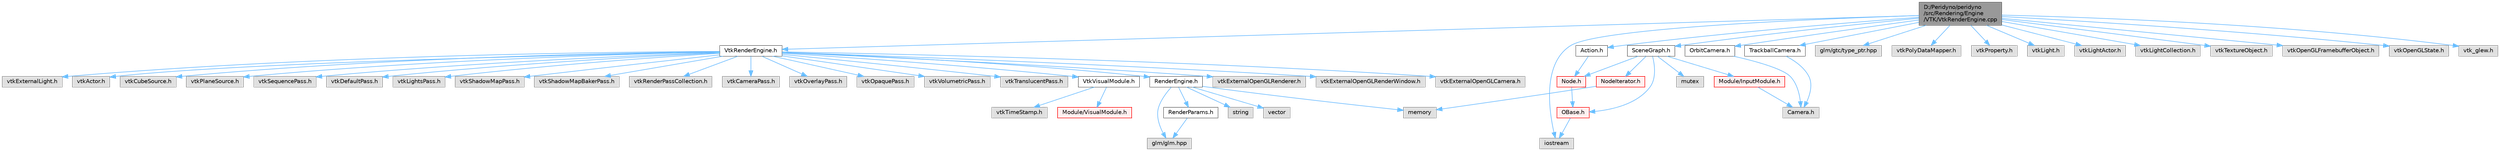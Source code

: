 digraph "D:/Peridyno/peridyno/src/Rendering/Engine/VTK/VtkRenderEngine.cpp"
{
 // LATEX_PDF_SIZE
  bgcolor="transparent";
  edge [fontname=Helvetica,fontsize=10,labelfontname=Helvetica,labelfontsize=10];
  node [fontname=Helvetica,fontsize=10,shape=box,height=0.2,width=0.4];
  Node1 [id="Node000001",label="D:/Peridyno/peridyno\l/src/Rendering/Engine\l/VTK/VtkRenderEngine.cpp",height=0.2,width=0.4,color="gray40", fillcolor="grey60", style="filled", fontcolor="black",tooltip=" "];
  Node1 -> Node2 [id="edge1_Node000001_Node000002",color="steelblue1",style="solid",tooltip=" "];
  Node2 [id="Node000002",label="VtkRenderEngine.h",height=0.2,width=0.4,color="grey40", fillcolor="white", style="filled",URL="$_vtk_render_engine_8h.html",tooltip=" "];
  Node2 -> Node3 [id="edge2_Node000002_Node000003",color="steelblue1",style="solid",tooltip=" "];
  Node3 [id="Node000003",label="RenderEngine.h",height=0.2,width=0.4,color="grey40", fillcolor="white", style="filled",URL="$_render_engine_8h.html",tooltip=" "];
  Node3 -> Node4 [id="edge3_Node000003_Node000004",color="steelblue1",style="solid",tooltip=" "];
  Node4 [id="Node000004",label="memory",height=0.2,width=0.4,color="grey60", fillcolor="#E0E0E0", style="filled",tooltip=" "];
  Node3 -> Node5 [id="edge4_Node000003_Node000005",color="steelblue1",style="solid",tooltip=" "];
  Node5 [id="Node000005",label="string",height=0.2,width=0.4,color="grey60", fillcolor="#E0E0E0", style="filled",tooltip=" "];
  Node3 -> Node6 [id="edge5_Node000003_Node000006",color="steelblue1",style="solid",tooltip=" "];
  Node6 [id="Node000006",label="vector",height=0.2,width=0.4,color="grey60", fillcolor="#E0E0E0", style="filled",tooltip=" "];
  Node3 -> Node7 [id="edge6_Node000003_Node000007",color="steelblue1",style="solid",tooltip=" "];
  Node7 [id="Node000007",label="glm/glm.hpp",height=0.2,width=0.4,color="grey60", fillcolor="#E0E0E0", style="filled",tooltip=" "];
  Node3 -> Node8 [id="edge7_Node000003_Node000008",color="steelblue1",style="solid",tooltip=" "];
  Node8 [id="Node000008",label="RenderParams.h",height=0.2,width=0.4,color="grey40", fillcolor="white", style="filled",URL="$_render_params_8h.html",tooltip=" "];
  Node8 -> Node7 [id="edge8_Node000008_Node000007",color="steelblue1",style="solid",tooltip=" "];
  Node2 -> Node9 [id="edge9_Node000002_Node000009",color="steelblue1",style="solid",tooltip=" "];
  Node9 [id="Node000009",label="vtkExternalOpenGLRenderer.h",height=0.2,width=0.4,color="grey60", fillcolor="#E0E0E0", style="filled",tooltip=" "];
  Node2 -> Node10 [id="edge10_Node000002_Node000010",color="steelblue1",style="solid",tooltip=" "];
  Node10 [id="Node000010",label="vtkExternalOpenGLRenderWindow.h",height=0.2,width=0.4,color="grey60", fillcolor="#E0E0E0", style="filled",tooltip=" "];
  Node2 -> Node11 [id="edge11_Node000002_Node000011",color="steelblue1",style="solid",tooltip=" "];
  Node11 [id="Node000011",label="vtkExternalOpenGLCamera.h",height=0.2,width=0.4,color="grey60", fillcolor="#E0E0E0", style="filled",tooltip=" "];
  Node2 -> Node12 [id="edge12_Node000002_Node000012",color="steelblue1",style="solid",tooltip=" "];
  Node12 [id="Node000012",label="vtkExternalLight.h",height=0.2,width=0.4,color="grey60", fillcolor="#E0E0E0", style="filled",tooltip=" "];
  Node2 -> Node13 [id="edge13_Node000002_Node000013",color="steelblue1",style="solid",tooltip=" "];
  Node13 [id="Node000013",label="vtkActor.h",height=0.2,width=0.4,color="grey60", fillcolor="#E0E0E0", style="filled",tooltip=" "];
  Node2 -> Node14 [id="edge14_Node000002_Node000014",color="steelblue1",style="solid",tooltip=" "];
  Node14 [id="Node000014",label="vtkCubeSource.h",height=0.2,width=0.4,color="grey60", fillcolor="#E0E0E0", style="filled",tooltip=" "];
  Node2 -> Node15 [id="edge15_Node000002_Node000015",color="steelblue1",style="solid",tooltip=" "];
  Node15 [id="Node000015",label="vtkPlaneSource.h",height=0.2,width=0.4,color="grey60", fillcolor="#E0E0E0", style="filled",tooltip=" "];
  Node2 -> Node16 [id="edge16_Node000002_Node000016",color="steelblue1",style="solid",tooltip=" "];
  Node16 [id="Node000016",label="vtkSequencePass.h",height=0.2,width=0.4,color="grey60", fillcolor="#E0E0E0", style="filled",tooltip=" "];
  Node2 -> Node17 [id="edge17_Node000002_Node000017",color="steelblue1",style="solid",tooltip=" "];
  Node17 [id="Node000017",label="vtkDefaultPass.h",height=0.2,width=0.4,color="grey60", fillcolor="#E0E0E0", style="filled",tooltip=" "];
  Node2 -> Node18 [id="edge18_Node000002_Node000018",color="steelblue1",style="solid",tooltip=" "];
  Node18 [id="Node000018",label="vtkLightsPass.h",height=0.2,width=0.4,color="grey60", fillcolor="#E0E0E0", style="filled",tooltip=" "];
  Node2 -> Node19 [id="edge19_Node000002_Node000019",color="steelblue1",style="solid",tooltip=" "];
  Node19 [id="Node000019",label="vtkShadowMapPass.h",height=0.2,width=0.4,color="grey60", fillcolor="#E0E0E0", style="filled",tooltip=" "];
  Node2 -> Node20 [id="edge20_Node000002_Node000020",color="steelblue1",style="solid",tooltip=" "];
  Node20 [id="Node000020",label="vtkShadowMapBakerPass.h",height=0.2,width=0.4,color="grey60", fillcolor="#E0E0E0", style="filled",tooltip=" "];
  Node2 -> Node21 [id="edge21_Node000002_Node000021",color="steelblue1",style="solid",tooltip=" "];
  Node21 [id="Node000021",label="vtkRenderPassCollection.h",height=0.2,width=0.4,color="grey60", fillcolor="#E0E0E0", style="filled",tooltip=" "];
  Node2 -> Node22 [id="edge22_Node000002_Node000022",color="steelblue1",style="solid",tooltip=" "];
  Node22 [id="Node000022",label="vtkCameraPass.h",height=0.2,width=0.4,color="grey60", fillcolor="#E0E0E0", style="filled",tooltip=" "];
  Node2 -> Node23 [id="edge23_Node000002_Node000023",color="steelblue1",style="solid",tooltip=" "];
  Node23 [id="Node000023",label="vtkOverlayPass.h",height=0.2,width=0.4,color="grey60", fillcolor="#E0E0E0", style="filled",tooltip=" "];
  Node2 -> Node24 [id="edge24_Node000002_Node000024",color="steelblue1",style="solid",tooltip=" "];
  Node24 [id="Node000024",label="vtkOpaquePass.h",height=0.2,width=0.4,color="grey60", fillcolor="#E0E0E0", style="filled",tooltip=" "];
  Node2 -> Node25 [id="edge25_Node000002_Node000025",color="steelblue1",style="solid",tooltip=" "];
  Node25 [id="Node000025",label="vtkVolumetricPass.h",height=0.2,width=0.4,color="grey60", fillcolor="#E0E0E0", style="filled",tooltip=" "];
  Node2 -> Node26 [id="edge26_Node000002_Node000026",color="steelblue1",style="solid",tooltip=" "];
  Node26 [id="Node000026",label="vtkTranslucentPass.h",height=0.2,width=0.4,color="grey60", fillcolor="#E0E0E0", style="filled",tooltip=" "];
  Node2 -> Node27 [id="edge27_Node000002_Node000027",color="steelblue1",style="solid",tooltip=" "];
  Node27 [id="Node000027",label="VtkVisualModule.h",height=0.2,width=0.4,color="grey40", fillcolor="white", style="filled",URL="$_vtk_visual_module_8h.html",tooltip=" "];
  Node27 -> Node28 [id="edge28_Node000027_Node000028",color="steelblue1",style="solid",tooltip=" "];
  Node28 [id="Node000028",label="Module/VisualModule.h",height=0.2,width=0.4,color="red", fillcolor="#FFF0F0", style="filled",URL="$_visual_module_8h.html",tooltip=" "];
  Node27 -> Node110 [id="edge29_Node000027_Node000110",color="steelblue1",style="solid",tooltip=" "];
  Node110 [id="Node000110",label="vtkTimeStamp.h",height=0.2,width=0.4,color="grey60", fillcolor="#E0E0E0", style="filled",tooltip=" "];
  Node1 -> Node32 [id="edge30_Node000001_Node000032",color="steelblue1",style="solid",tooltip=" "];
  Node32 [id="Node000032",label="iostream",height=0.2,width=0.4,color="grey60", fillcolor="#E0E0E0", style="filled",tooltip=" "];
  Node1 -> Node111 [id="edge31_Node000001_Node000111",color="steelblue1",style="solid",tooltip=" "];
  Node111 [id="Node000111",label="SceneGraph.h",height=0.2,width=0.4,color="grey40", fillcolor="white", style="filled",URL="$_scene_graph_8h.html",tooltip=" "];
  Node111 -> Node33 [id="edge32_Node000111_Node000033",color="steelblue1",style="solid",tooltip=" "];
  Node33 [id="Node000033",label="OBase.h",height=0.2,width=0.4,color="red", fillcolor="#FFF0F0", style="filled",URL="$_o_base_8h.html",tooltip=" "];
  Node33 -> Node32 [id="edge33_Node000033_Node000032",color="steelblue1",style="solid",tooltip=" "];
  Node111 -> Node112 [id="edge34_Node000111_Node000112",color="steelblue1",style="solid",tooltip=" "];
  Node112 [id="Node000112",label="Node.h",height=0.2,width=0.4,color="red", fillcolor="#FFF0F0", style="filled",URL="$_node_8h.html",tooltip=" "];
  Node112 -> Node33 [id="edge35_Node000112_Node000033",color="steelblue1",style="solid",tooltip=" "];
  Node111 -> Node120 [id="edge36_Node000111_Node000120",color="steelblue1",style="solid",tooltip=" "];
  Node120 [id="Node000120",label="NodeIterator.h",height=0.2,width=0.4,color="red", fillcolor="#FFF0F0", style="filled",URL="$_node_iterator_8h.html",tooltip=" "];
  Node120 -> Node4 [id="edge37_Node000120_Node000004",color="steelblue1",style="solid",tooltip=" "];
  Node111 -> Node123 [id="edge38_Node000111_Node000123",color="steelblue1",style="solid",tooltip=" "];
  Node123 [id="Node000123",label="Module/InputModule.h",height=0.2,width=0.4,color="red", fillcolor="#FFF0F0", style="filled",URL="$_input_module_8h.html",tooltip=" "];
  Node123 -> Node124 [id="edge39_Node000123_Node000124",color="steelblue1",style="solid",tooltip=" "];
  Node124 [id="Node000124",label="Camera.h",height=0.2,width=0.4,color="grey60", fillcolor="#E0E0E0", style="filled",tooltip=" "];
  Node111 -> Node43 [id="edge40_Node000111_Node000043",color="steelblue1",style="solid",tooltip=" "];
  Node43 [id="Node000043",label="mutex",height=0.2,width=0.4,color="grey60", fillcolor="#E0E0E0", style="filled",tooltip=" "];
  Node1 -> Node129 [id="edge41_Node000001_Node000129",color="steelblue1",style="solid",tooltip=" "];
  Node129 [id="Node000129",label="Action.h",height=0.2,width=0.4,color="grey40", fillcolor="white", style="filled",URL="$_action_8h.html",tooltip=" "];
  Node129 -> Node112 [id="edge42_Node000129_Node000112",color="steelblue1",style="solid",tooltip=" "];
  Node1 -> Node130 [id="edge43_Node000001_Node000130",color="steelblue1",style="solid",tooltip=" "];
  Node130 [id="Node000130",label="OrbitCamera.h",height=0.2,width=0.4,color="grey40", fillcolor="white", style="filled",URL="$_orbit_camera_8h.html",tooltip=" "];
  Node130 -> Node124 [id="edge44_Node000130_Node000124",color="steelblue1",style="solid",tooltip=" "];
  Node1 -> Node131 [id="edge45_Node000001_Node000131",color="steelblue1",style="solid",tooltip=" "];
  Node131 [id="Node000131",label="TrackballCamera.h",height=0.2,width=0.4,color="grey40", fillcolor="white", style="filled",URL="$_trackball_camera_8h.html",tooltip=" "];
  Node131 -> Node124 [id="edge46_Node000131_Node000124",color="steelblue1",style="solid",tooltip=" "];
  Node1 -> Node132 [id="edge47_Node000001_Node000132",color="steelblue1",style="solid",tooltip=" "];
  Node132 [id="Node000132",label="glm/gtc/type_ptr.hpp",height=0.2,width=0.4,color="grey60", fillcolor="#E0E0E0", style="filled",tooltip=" "];
  Node1 -> Node133 [id="edge48_Node000001_Node000133",color="steelblue1",style="solid",tooltip=" "];
  Node133 [id="Node000133",label="vtkPolyDataMapper.h",height=0.2,width=0.4,color="grey60", fillcolor="#E0E0E0", style="filled",tooltip=" "];
  Node1 -> Node134 [id="edge49_Node000001_Node000134",color="steelblue1",style="solid",tooltip=" "];
  Node134 [id="Node000134",label="vtkProperty.h",height=0.2,width=0.4,color="grey60", fillcolor="#E0E0E0", style="filled",tooltip=" "];
  Node1 -> Node135 [id="edge50_Node000001_Node000135",color="steelblue1",style="solid",tooltip=" "];
  Node135 [id="Node000135",label="vtkLight.h",height=0.2,width=0.4,color="grey60", fillcolor="#E0E0E0", style="filled",tooltip=" "];
  Node1 -> Node136 [id="edge51_Node000001_Node000136",color="steelblue1",style="solid",tooltip=" "];
  Node136 [id="Node000136",label="vtkLightActor.h",height=0.2,width=0.4,color="grey60", fillcolor="#E0E0E0", style="filled",tooltip=" "];
  Node1 -> Node137 [id="edge52_Node000001_Node000137",color="steelblue1",style="solid",tooltip=" "];
  Node137 [id="Node000137",label="vtkLightCollection.h",height=0.2,width=0.4,color="grey60", fillcolor="#E0E0E0", style="filled",tooltip=" "];
  Node1 -> Node138 [id="edge53_Node000001_Node000138",color="steelblue1",style="solid",tooltip=" "];
  Node138 [id="Node000138",label="vtkTextureObject.h",height=0.2,width=0.4,color="grey60", fillcolor="#E0E0E0", style="filled",tooltip=" "];
  Node1 -> Node139 [id="edge54_Node000001_Node000139",color="steelblue1",style="solid",tooltip=" "];
  Node139 [id="Node000139",label="vtkOpenGLFramebufferObject.h",height=0.2,width=0.4,color="grey60", fillcolor="#E0E0E0", style="filled",tooltip=" "];
  Node1 -> Node140 [id="edge55_Node000001_Node000140",color="steelblue1",style="solid",tooltip=" "];
  Node140 [id="Node000140",label="vtkOpenGLState.h",height=0.2,width=0.4,color="grey60", fillcolor="#E0E0E0", style="filled",tooltip=" "];
  Node1 -> Node141 [id="edge56_Node000001_Node000141",color="steelblue1",style="solid",tooltip=" "];
  Node141 [id="Node000141",label="vtk_glew.h",height=0.2,width=0.4,color="grey60", fillcolor="#E0E0E0", style="filled",tooltip=" "];
}
